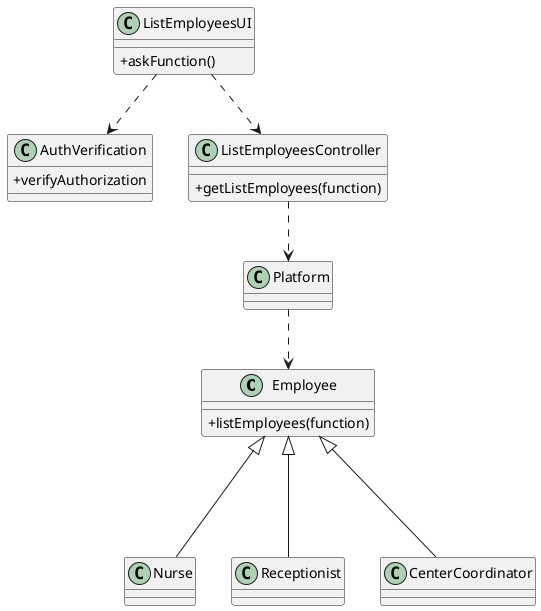 @startuml
skinparam classAttributeIconSize 0






class Employee {
+listEmployees(function)
}



class AuthVerification{
+verifyAuthorization
}


class ListEmployeesController {
  +getListEmployees(function)

}

class ListEmployeesUI {
+askFunction()
}

ListEmployeesUI ..> ListEmployeesController
ListEmployeesController ..> Platform
Platform ..> Employee
Employee <|--- Nurse
Employee <|--- Receptionist
Employee <|--- CenterCoordinator
ListEmployeesUI ..> AuthVerification



@enduml